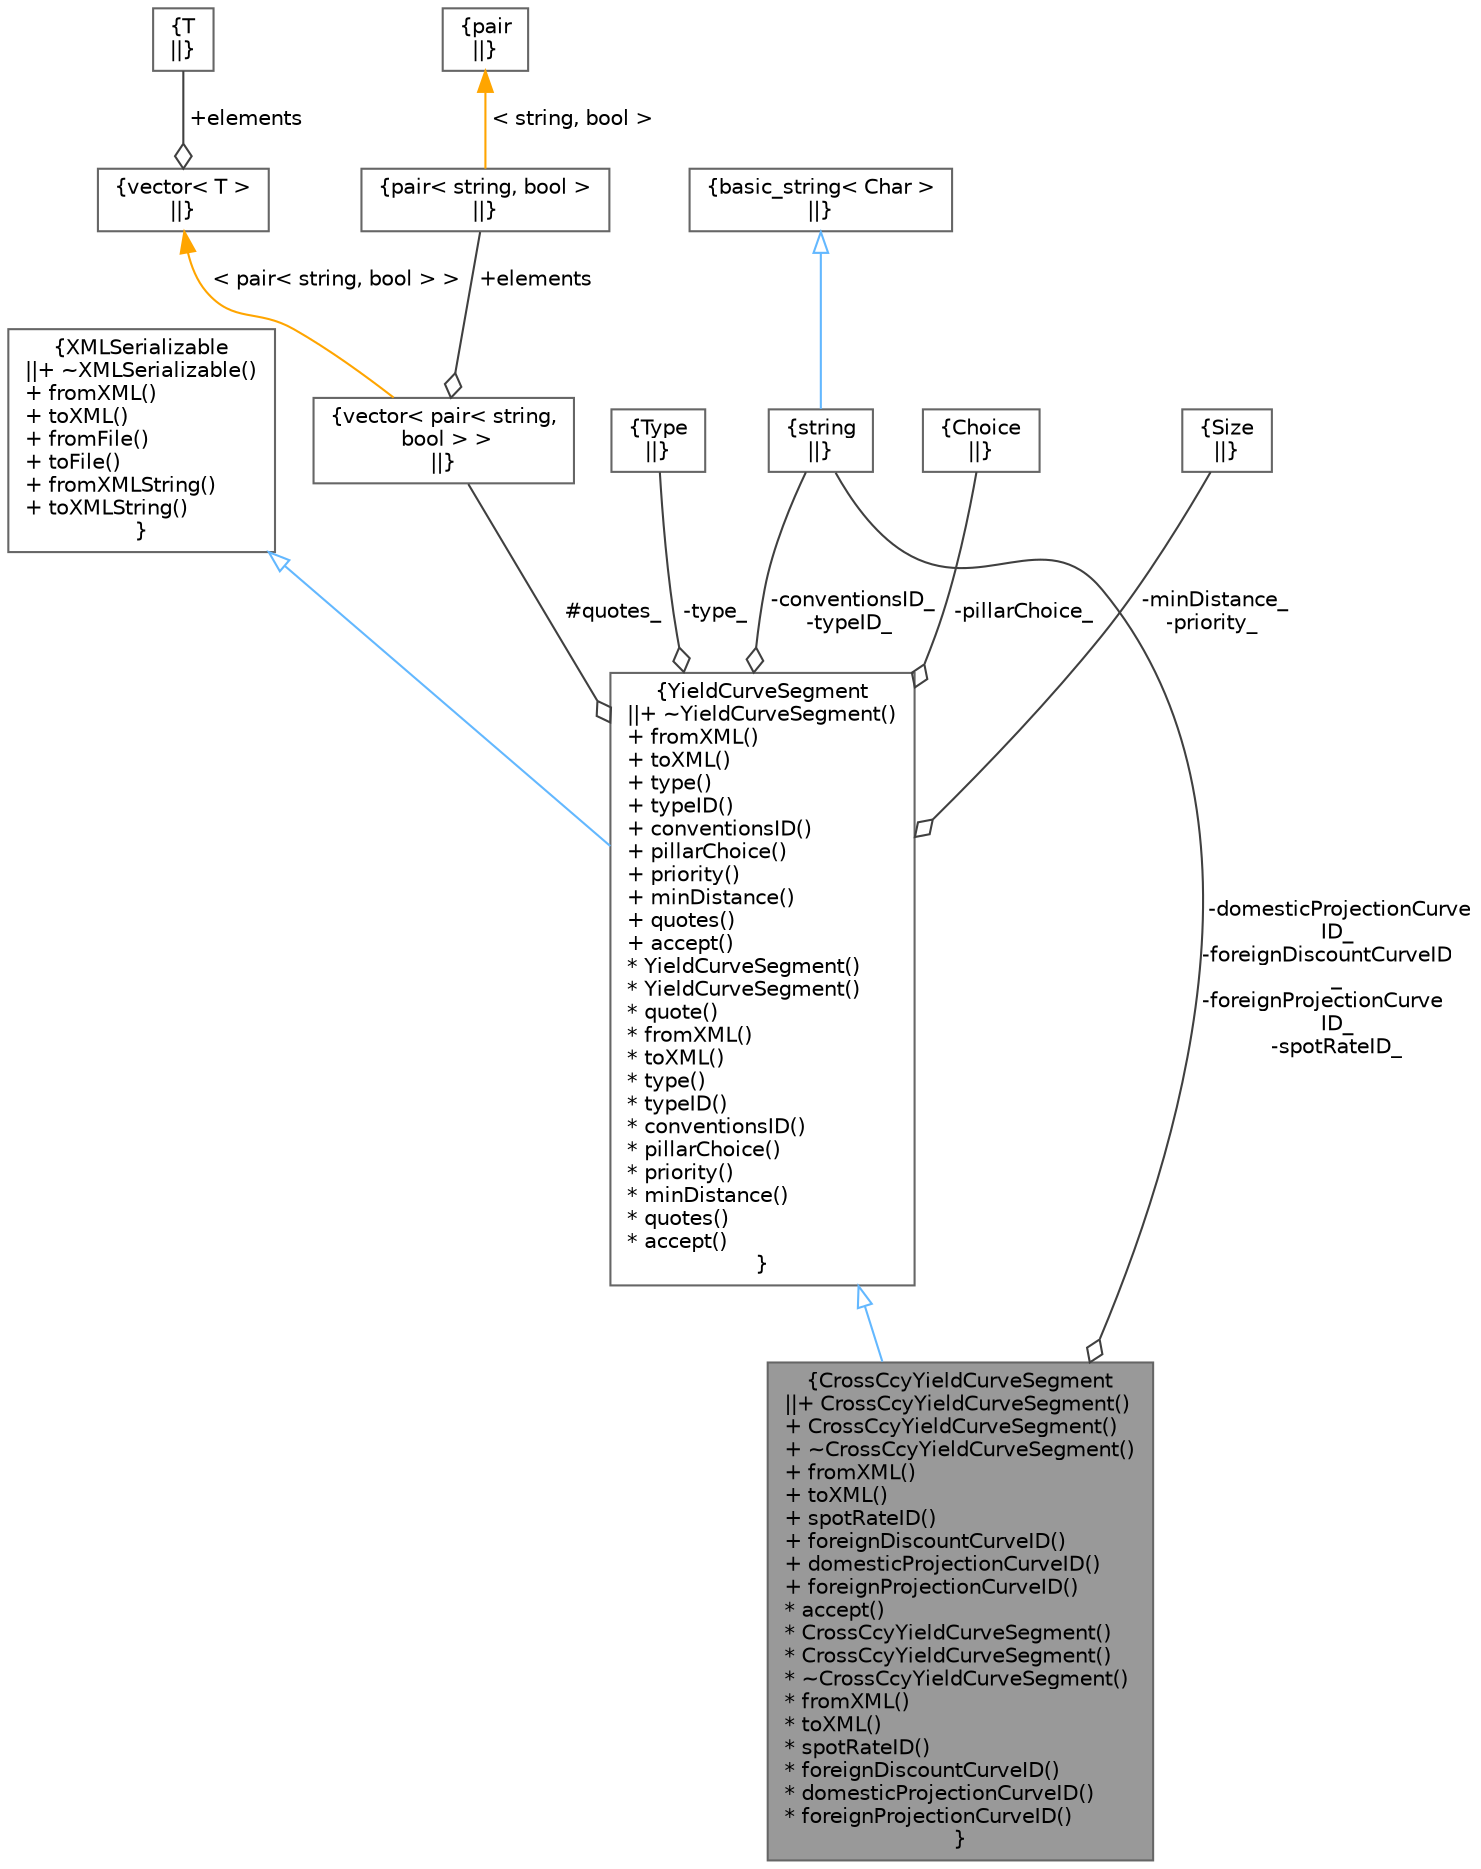 digraph "CrossCcyYieldCurveSegment"
{
 // INTERACTIVE_SVG=YES
 // LATEX_PDF_SIZE
  bgcolor="transparent";
  edge [fontname=Helvetica,fontsize=10,labelfontname=Helvetica,labelfontsize=10];
  node [fontname=Helvetica,fontsize=10,shape=box,height=0.2,width=0.4];
  Node1 [label="{CrossCcyYieldCurveSegment\n||+ CrossCcyYieldCurveSegment()\l+ CrossCcyYieldCurveSegment()\l+ ~CrossCcyYieldCurveSegment()\l+ fromXML()\l+ toXML()\l+ spotRateID()\l+ foreignDiscountCurveID()\l+ domesticProjectionCurveID()\l+ foreignProjectionCurveID()\l* accept()\l* CrossCcyYieldCurveSegment()\l* CrossCcyYieldCurveSegment()\l* ~CrossCcyYieldCurveSegment()\l* fromXML()\l* toXML()\l* spotRateID()\l* foreignDiscountCurveID()\l* domesticProjectionCurveID()\l* foreignProjectionCurveID()\l}",height=0.2,width=0.4,color="gray40", fillcolor="grey60", style="filled", fontcolor="black",tooltip="Cross Currency yield curve segment."];
  Node2 -> Node1 [dir="back",color="steelblue1",style="solid",arrowtail="onormal"];
  Node2 [label="{YieldCurveSegment\n||+ ~YieldCurveSegment()\l+ fromXML()\l+ toXML()\l+ type()\l+ typeID()\l+ conventionsID()\l+ pillarChoice()\l+ priority()\l+ minDistance()\l+ quotes()\l+ accept()\l* YieldCurveSegment()\l* YieldCurveSegment()\l* quote()\l* fromXML()\l* toXML()\l* type()\l* typeID()\l* conventionsID()\l* pillarChoice()\l* priority()\l* minDistance()\l* quotes()\l* accept()\l}",height=0.2,width=0.4,color="gray40", fillcolor="white", style="filled",URL="$classore_1_1data_1_1_yield_curve_segment.html",tooltip="Base class for yield curve segments."];
  Node3 -> Node2 [dir="back",color="steelblue1",style="solid",arrowtail="onormal"];
  Node3 [label="{XMLSerializable\n||+ ~XMLSerializable()\l+ fromXML()\l+ toXML()\l+ fromFile()\l+ toFile()\l+ fromXMLString()\l+ toXMLString()\l}",height=0.2,width=0.4,color="gray40", fillcolor="white", style="filled",URL="$classore_1_1data_1_1_x_m_l_serializable.html",tooltip="Base class for all serializable classes."];
  Node4 -> Node2 [color="grey25",style="solid",label=" #quotes_" ,arrowhead="odiamond"];
  Node4 [label="{vector\< pair\< string,\l bool \> \>\n||}",height=0.2,width=0.4,color="gray40", fillcolor="white", style="filled",tooltip=" "];
  Node5 -> Node4 [color="grey25",style="solid",label=" +elements" ,arrowhead="odiamond"];
  Node5 [label="{pair\< string, bool \>\n||}",height=0.2,width=0.4,color="gray40", fillcolor="white", style="filled",tooltip=" "];
  Node6 -> Node5 [dir="back",color="orange",style="solid",label=" \< string, bool \>" ];
  Node6 [label="{pair\n||}",height=0.2,width=0.4,color="gray40", fillcolor="white", style="filled",tooltip=" "];
  Node7 -> Node4 [dir="back",color="orange",style="solid",label=" \< pair\< string, bool \> \>" ];
  Node7 [label="{vector\< T \>\n||}",height=0.2,width=0.4,color="gray40", fillcolor="white", style="filled",tooltip=" "];
  Node8 -> Node7 [color="grey25",style="solid",label=" +elements" ,arrowhead="odiamond"];
  Node8 [label="{T\n||}",height=0.2,width=0.4,color="gray40", fillcolor="white", style="filled",tooltip=" "];
  Node9 -> Node2 [color="grey25",style="solid",label=" -type_" ,arrowhead="odiamond"];
  Node9 [label="{Type\n||}",height=0.2,width=0.4,color="gray40", fillcolor="white", style="filled",tooltip=" "];
  Node10 -> Node2 [color="grey25",style="solid",label=" -conventionsID_\n-typeID_" ,arrowhead="odiamond"];
  Node10 [label="{string\n||}",height=0.2,width=0.4,color="gray40", fillcolor="white", style="filled",tooltip=" "];
  Node11 -> Node10 [dir="back",color="steelblue1",style="solid",arrowtail="onormal"];
  Node11 [label="{basic_string\< Char \>\n||}",height=0.2,width=0.4,color="gray40", fillcolor="white", style="filled",tooltip=" "];
  Node12 -> Node2 [color="grey25",style="solid",label=" -pillarChoice_" ,arrowhead="odiamond"];
  Node12 [label="{Choice\n||}",height=0.2,width=0.4,color="gray40", fillcolor="white", style="filled",tooltip=" "];
  Node13 -> Node2 [color="grey25",style="solid",label=" -minDistance_\n-priority_" ,arrowhead="odiamond"];
  Node13 [label="{Size\n||}",height=0.2,width=0.4,color="gray40", fillcolor="white", style="filled",tooltip=" "];
  Node10 -> Node1 [color="grey25",style="solid",label=" -domesticProjectionCurve\lID_\n-foreignDiscountCurveID\l_\n-foreignProjectionCurve\lID_\n-spotRateID_" ,arrowhead="odiamond"];
}
